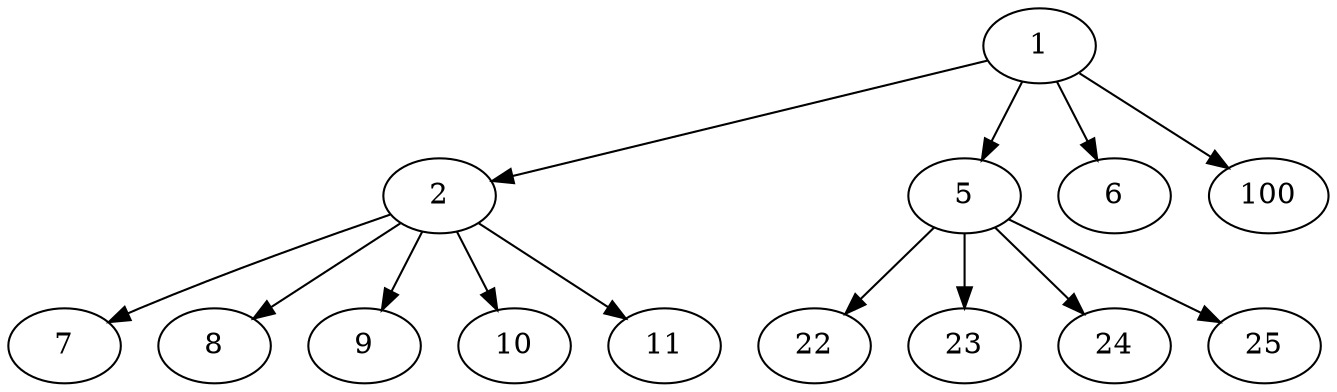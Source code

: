 digraph Tree {
  0 [label="1"];
  0 -> 1;
  1 [label="2"];
  1 -> 2;
  2 [label="7"];
  1 -> 3;
  3 [label="8"];
  1 -> 4;
  4 [label="9"];
  1 -> 5;
  5 [label="10"];
  1 -> 6;
  6 [label="11"];
  0 -> 7;
  7 [label="5"];
  7 -> 8;
  8 [label="22"];
  7 -> 9;
  9 [label="23"];
  7 -> 10;
  10 [label="24"];
  7 -> 11;
  11 [label="25"];
  0 -> 12;
  12 [label="6"];
  0 -> 13;
  13 [label="100"];
}
